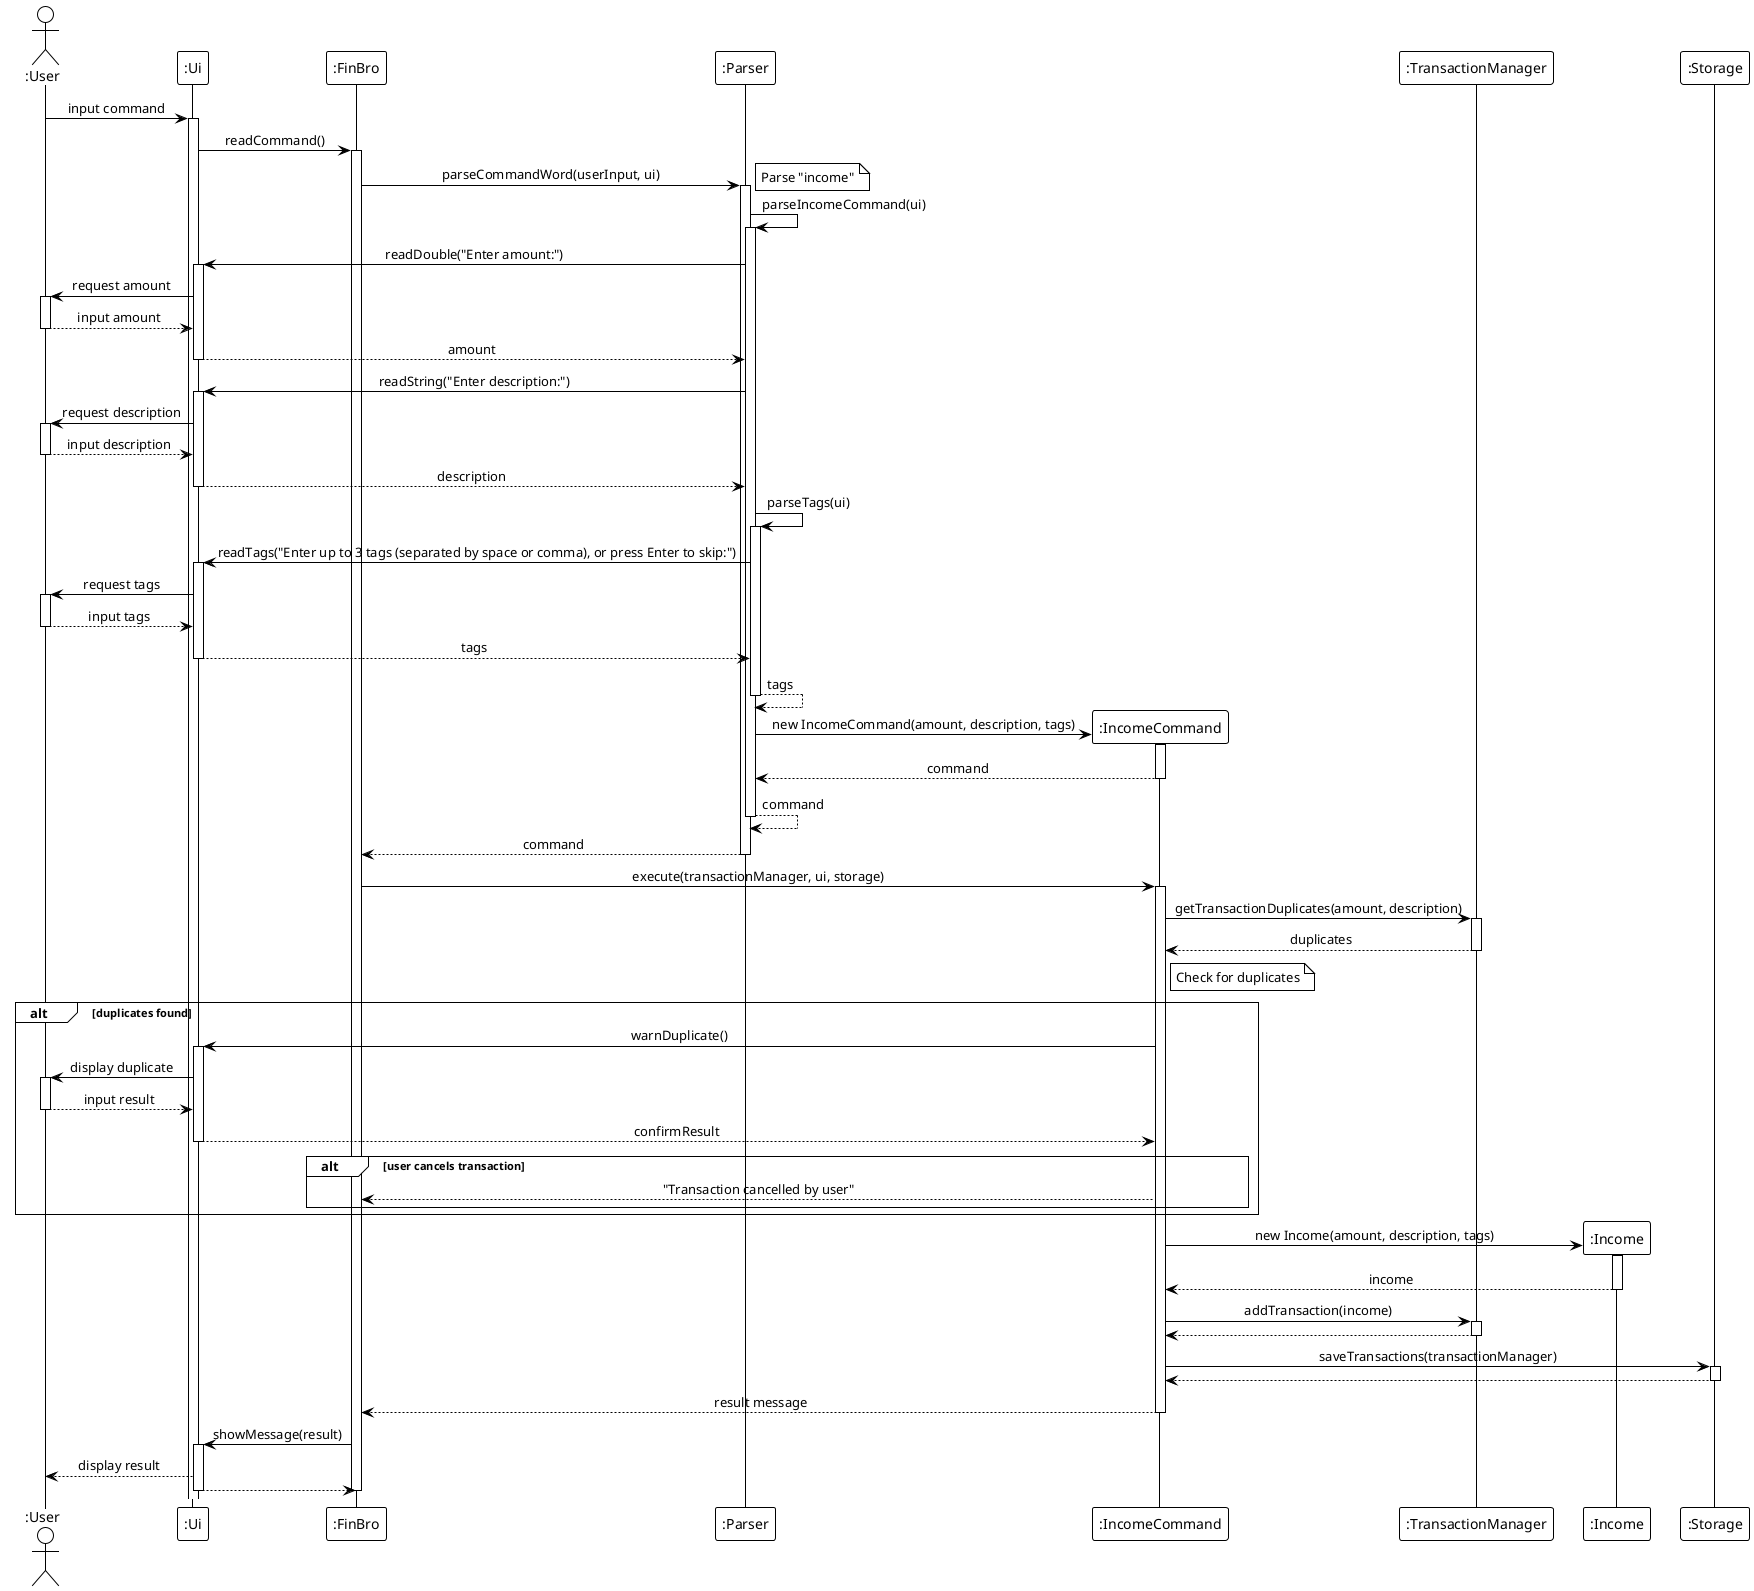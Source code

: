 @startuml
!theme plain
skinparam sequenceMessageAlign center
skinparam responseMessageBelowArrow true
skinparam lifelineStrategy nosolid

actor ":User" as User
participant ":Ui" as UI
participant ":FinBro" as FinBro
participant ":Parser" as Parser
participant ":IncomeCommand" as IncomeCommand
participant ":TransactionManager" as TransactionMgr
participant ":Income" as Income
participant ":Storage" as Storage

User -> UI : input command
activate UI

UI -> FinBro : readCommand()
activate FinBro

FinBro -> Parser : parseCommandWord(userInput, ui)
activate Parser
note right: Parse "income"

Parser -> Parser : parseIncomeCommand(ui)
activate Parser

Parser -> UI : readDouble("Enter amount:")
activate UI
UI -> User : request amount
activate User
User --> UI : input amount
deactivate User
UI --> Parser : amount
deactivate UI

Parser -> UI : readString("Enter description:")
activate UI
UI -> User : request description
activate User
User --> UI : input description
deactivate User
UI --> Parser : description
deactivate UI

Parser -> Parser : parseTags(ui)
activate Parser
Parser -> UI : readTags("Enter up to 3 tags (separated by space or comma), or press Enter to skip:")
activate UI
UI -> User : request tags
activate User
User --> UI : input tags
deactivate User
UI --> Parser : tags
deactivate UI
Parser --> Parser : tags
deactivate Parser

create IncomeCommand
Parser -> IncomeCommand : new IncomeCommand(amount, description, tags)
activate IncomeCommand
IncomeCommand --> Parser : command
deactivate IncomeCommand
Parser --> Parser : command
deactivate Parser
Parser --> FinBro : command
deactivate Parser

FinBro -> IncomeCommand : execute(transactionManager, ui, storage)
activate IncomeCommand

IncomeCommand -> TransactionMgr : getTransactionDuplicates(amount, description)
activate TransactionMgr
TransactionMgr --> IncomeCommand : duplicates
deactivate TransactionMgr

note right of IncomeCommand: Check for duplicates

alt duplicates found
    IncomeCommand -> UI : warnDuplicate()
    activate UI
    UI -> User : display duplicate
    activate User
    User --> UI : input result
    deactivate User
    UI --> IncomeCommand : confirmResult
    deactivate UI

    alt user cancels transaction
        IncomeCommand --> FinBro : "Transaction cancelled by user"
    end
end

create Income
IncomeCommand -> Income : new Income(amount, description, tags)
activate Income
Income --> IncomeCommand : income
deactivate Income

IncomeCommand -> TransactionMgr : addTransaction(income)
activate TransactionMgr
TransactionMgr --> IncomeCommand
deactivate TransactionMgr

IncomeCommand -> Storage : saveTransactions(transactionManager)
activate Storage
Storage --> IncomeCommand
deactivate Storage

IncomeCommand --> FinBro : result message
deactivate IncomeCommand

FinBro -> UI : showMessage(result)
activate UI
UI --> User : display result
UI --> FinBro
deactivate UI
deactivate FinBro

@enduml